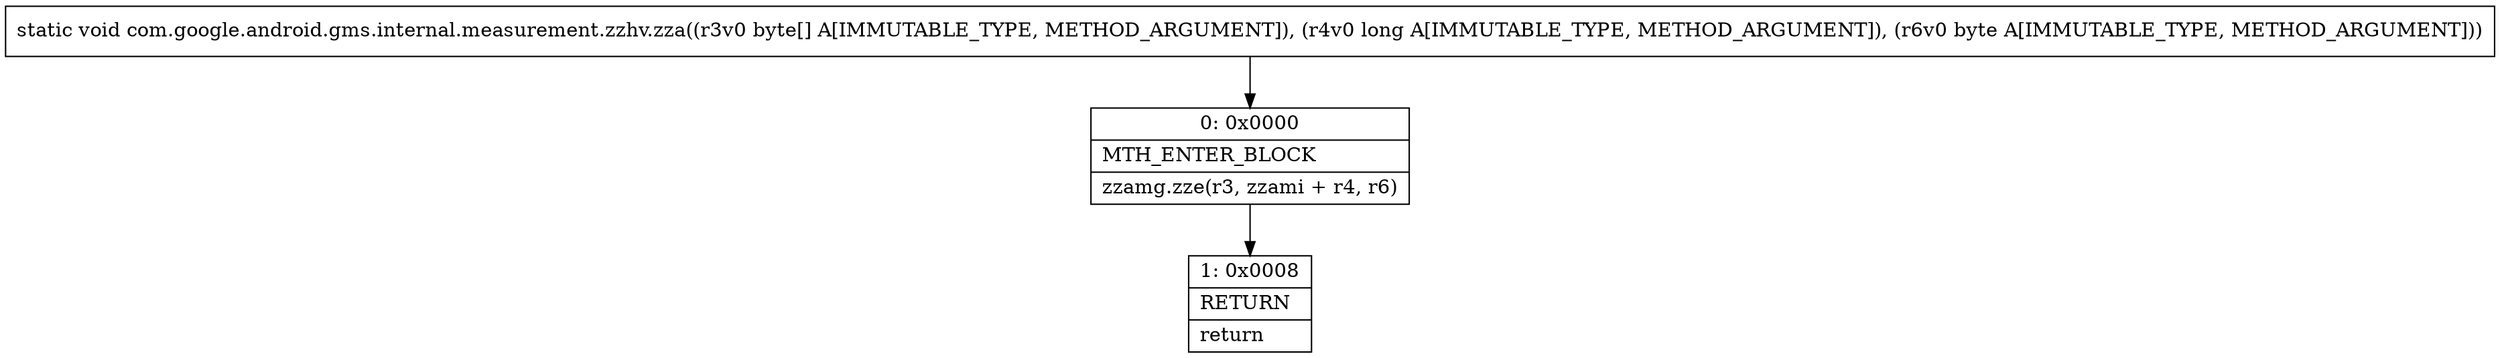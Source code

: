 digraph "CFG forcom.google.android.gms.internal.measurement.zzhv.zza([BJB)V" {
Node_0 [shape=record,label="{0\:\ 0x0000|MTH_ENTER_BLOCK\l|zzamg.zze(r3, zzami + r4, r6)\l}"];
Node_1 [shape=record,label="{1\:\ 0x0008|RETURN\l|return\l}"];
MethodNode[shape=record,label="{static void com.google.android.gms.internal.measurement.zzhv.zza((r3v0 byte[] A[IMMUTABLE_TYPE, METHOD_ARGUMENT]), (r4v0 long A[IMMUTABLE_TYPE, METHOD_ARGUMENT]), (r6v0 byte A[IMMUTABLE_TYPE, METHOD_ARGUMENT])) }"];
MethodNode -> Node_0;
Node_0 -> Node_1;
}

